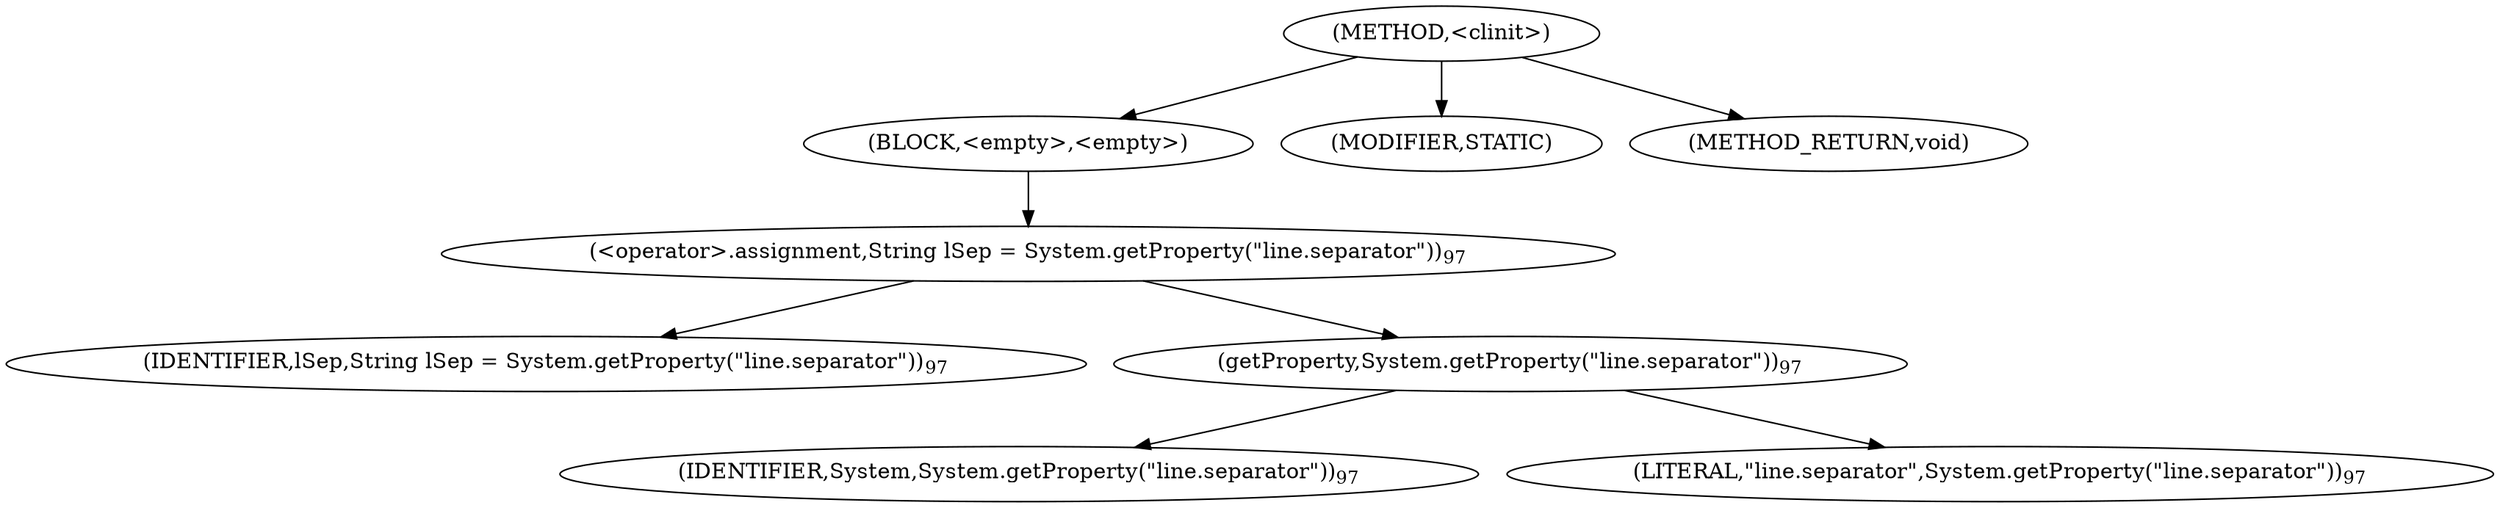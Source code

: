 digraph "&lt;clinit&gt;" {  
"1048" [label = <(METHOD,&lt;clinit&gt;)> ]
"1049" [label = <(BLOCK,&lt;empty&gt;,&lt;empty&gt;)> ]
"1050" [label = <(&lt;operator&gt;.assignment,String lSep = System.getProperty(&quot;line.separator&quot;))<SUB>97</SUB>> ]
"1051" [label = <(IDENTIFIER,lSep,String lSep = System.getProperty(&quot;line.separator&quot;))<SUB>97</SUB>> ]
"1052" [label = <(getProperty,System.getProperty(&quot;line.separator&quot;))<SUB>97</SUB>> ]
"1053" [label = <(IDENTIFIER,System,System.getProperty(&quot;line.separator&quot;))<SUB>97</SUB>> ]
"1054" [label = <(LITERAL,&quot;line.separator&quot;,System.getProperty(&quot;line.separator&quot;))<SUB>97</SUB>> ]
"1055" [label = <(MODIFIER,STATIC)> ]
"1056" [label = <(METHOD_RETURN,void)> ]
  "1048" -> "1049" 
  "1048" -> "1055" 
  "1048" -> "1056" 
  "1049" -> "1050" 
  "1050" -> "1051" 
  "1050" -> "1052" 
  "1052" -> "1053" 
  "1052" -> "1054" 
}
